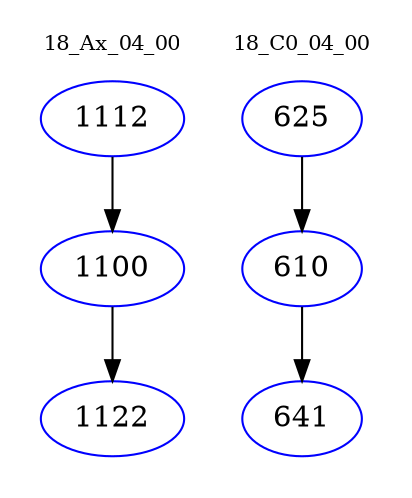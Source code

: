 digraph{
subgraph cluster_0 {
color = white
label = "18_Ax_04_00";
fontsize=10;
T0_1112 [label="1112", color="blue"]
T0_1112 -> T0_1100 [color="black"]
T0_1100 [label="1100", color="blue"]
T0_1100 -> T0_1122 [color="black"]
T0_1122 [label="1122", color="blue"]
}
subgraph cluster_1 {
color = white
label = "18_C0_04_00";
fontsize=10;
T1_625 [label="625", color="blue"]
T1_625 -> T1_610 [color="black"]
T1_610 [label="610", color="blue"]
T1_610 -> T1_641 [color="black"]
T1_641 [label="641", color="blue"]
}
}
